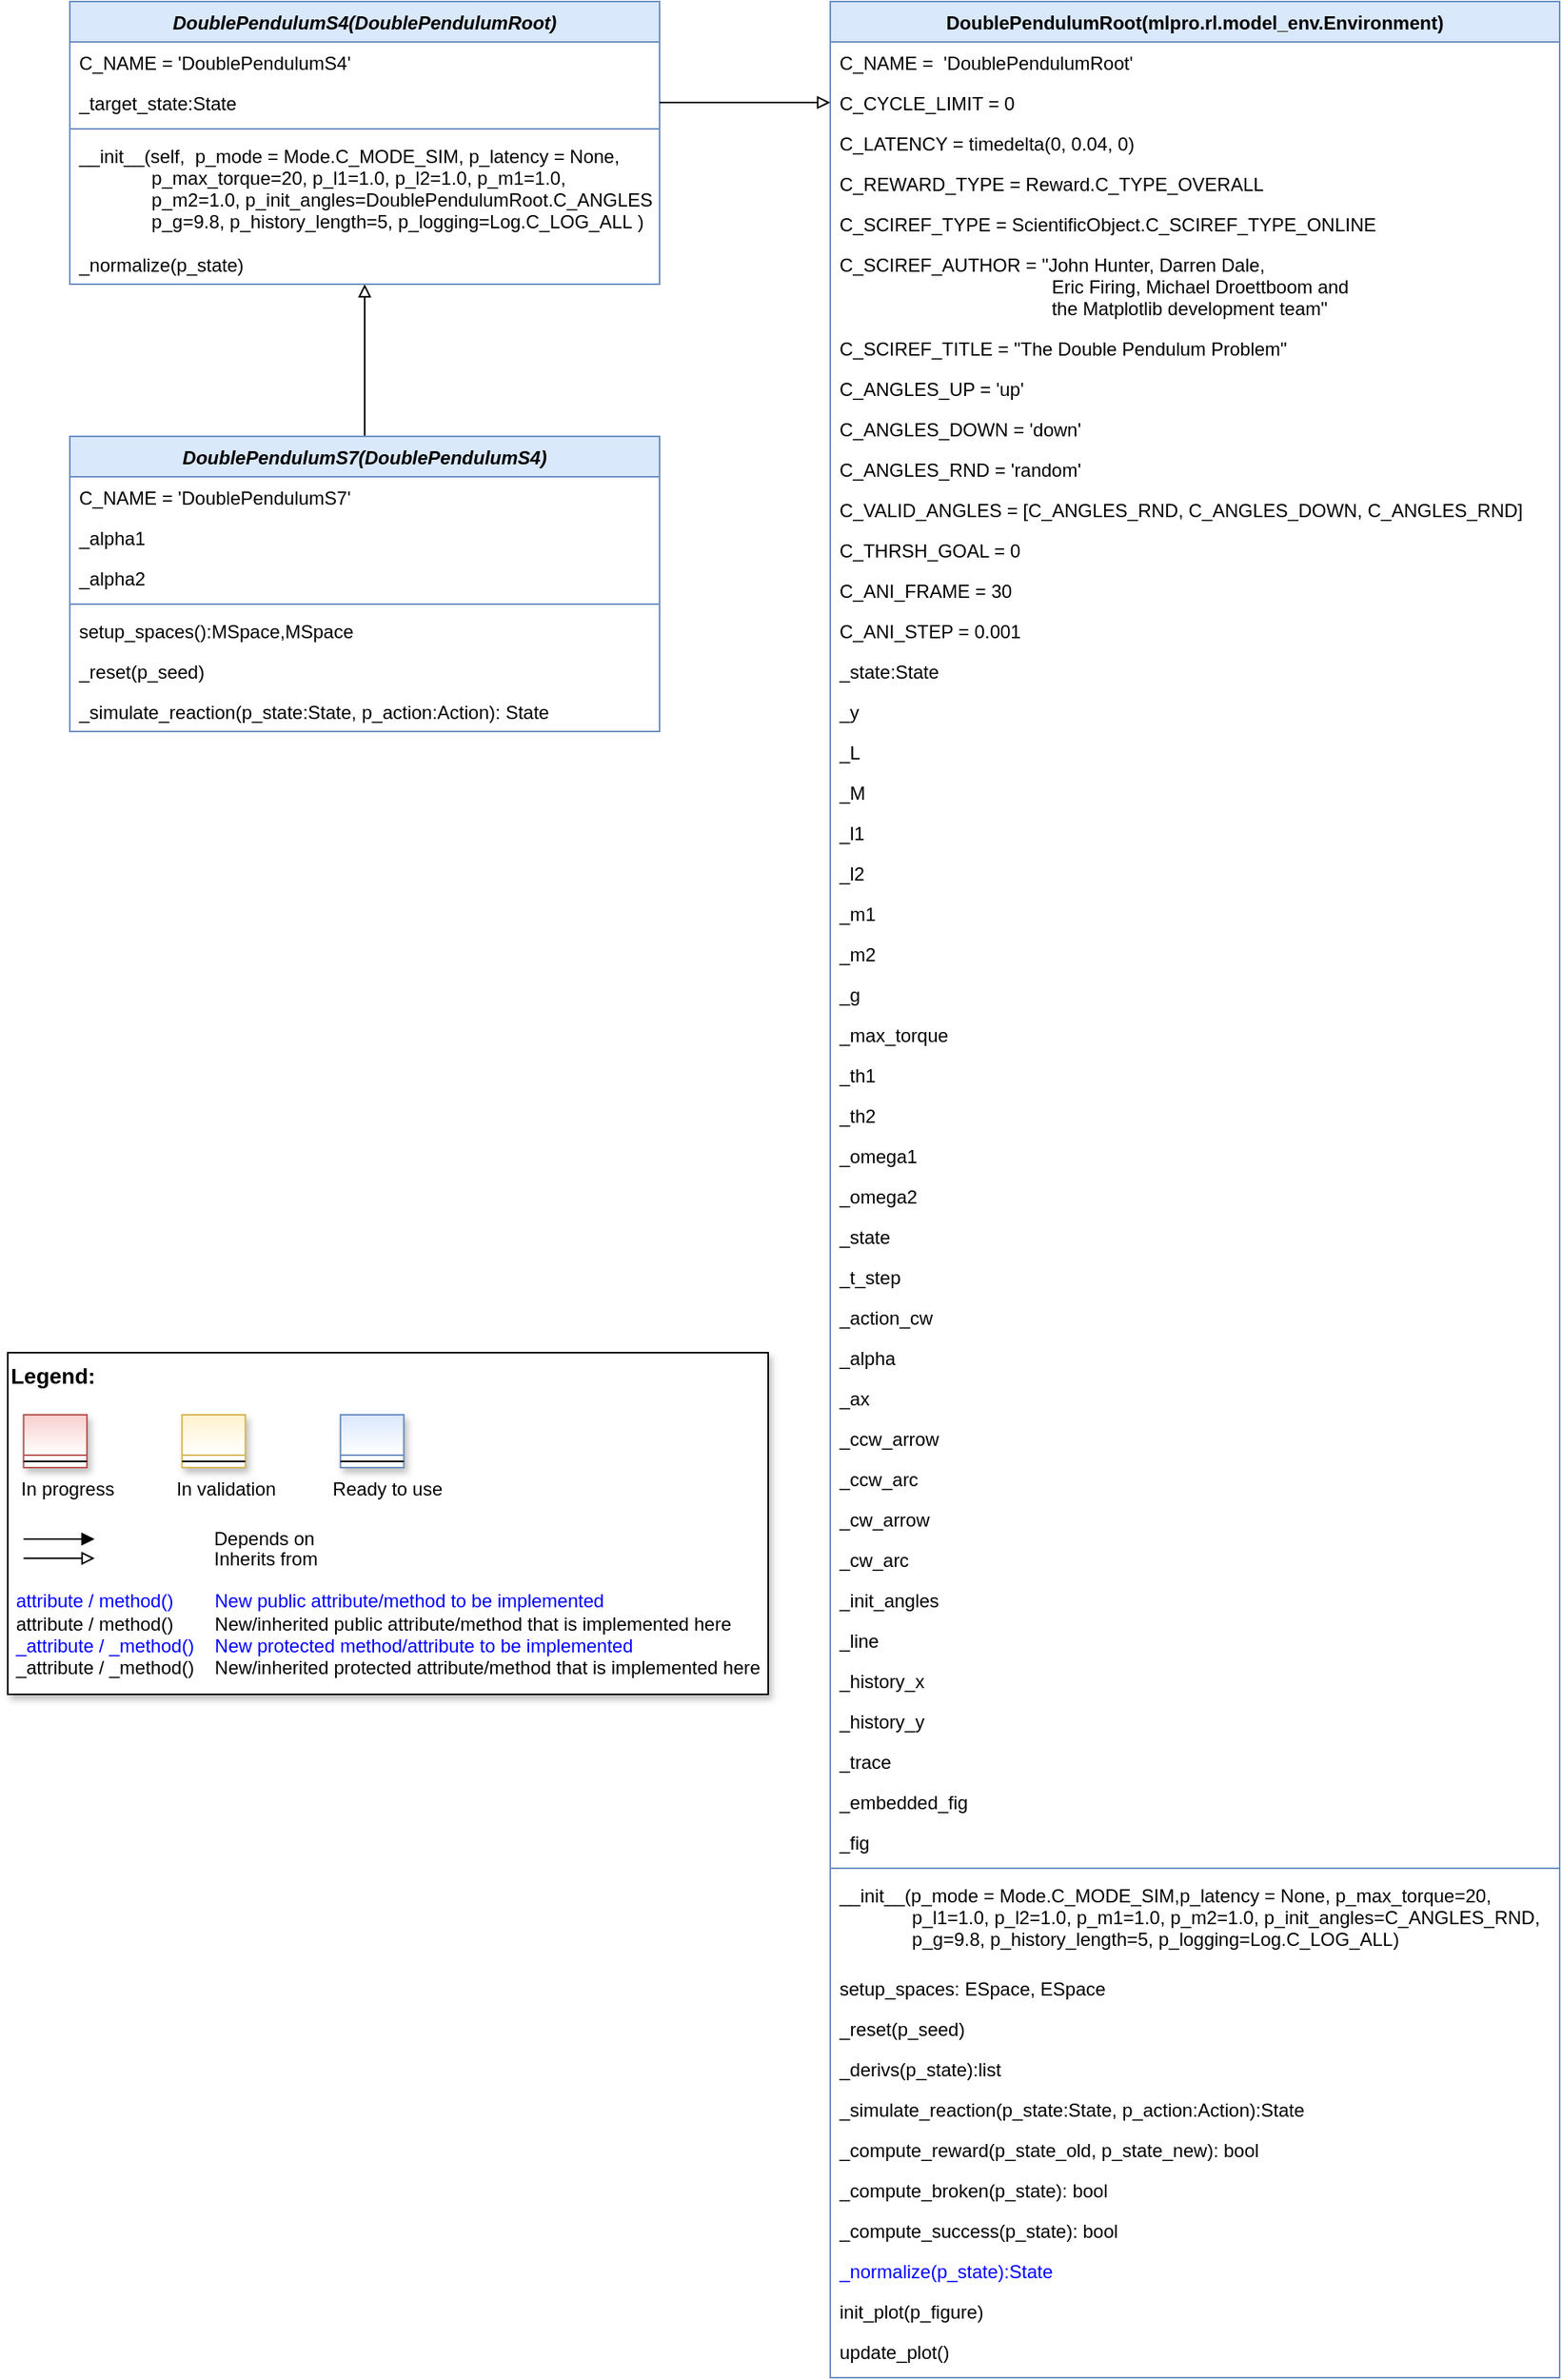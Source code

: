 <mxfile version="20.2.3" type="device"><diagram id="C5RBs43oDa-KdzZeNtuy" name="Page-1"><mxGraphModel dx="1038" dy="649" grid="1" gridSize="10" guides="1" tooltips="1" connect="1" arrows="1" fold="1" page="1" pageScale="1" pageWidth="3300" pageHeight="4681" math="0" shadow="0"><root><mxCell id="WIyWlLk6GJQsqaUBKTNV-0"/><mxCell id="WIyWlLk6GJQsqaUBKTNV-1" parent="WIyWlLk6GJQsqaUBKTNV-0"/><mxCell id="ccFB_he0ZrMQWp5bGhnI-62" value="DoublePendulumRoot(mlpro.rl.model_env.Environment)" style="swimlane;fontStyle=1;align=center;verticalAlign=top;childLayout=stackLayout;horizontal=1;startSize=26;horizontalStack=0;resizeParent=1;resizeLast=0;collapsible=1;marginBottom=0;rounded=0;shadow=0;strokeWidth=1;fillColor=#dae8fc;strokeColor=#6c8ebf;" parent="WIyWlLk6GJQsqaUBKTNV-1" vertex="1"><mxGeometry x="1000" y="120" width="470" height="1530" as="geometry"><mxRectangle x="550" y="140" width="160" height="26" as="alternateBounds"/></mxGeometry></mxCell><mxCell id="ccFB_he0ZrMQWp5bGhnI-63" value="C_NAME =  'DoublePendulumRoot'" style="text;align=left;verticalAlign=top;spacingLeft=4;spacingRight=4;overflow=hidden;rotatable=0;points=[[0,0.5],[1,0.5]];portConstraint=eastwest;" parent="ccFB_he0ZrMQWp5bGhnI-62" vertex="1"><mxGeometry y="26" width="470" height="26" as="geometry"/></mxCell><mxCell id="ccFB_he0ZrMQWp5bGhnI-66" value="C_CYCLE_LIMIT = 0" style="text;align=left;verticalAlign=top;spacingLeft=4;spacingRight=4;overflow=hidden;rotatable=0;points=[[0,0.5],[1,0.5]];portConstraint=eastwest;rounded=0;shadow=0;html=0;" parent="ccFB_he0ZrMQWp5bGhnI-62" vertex="1"><mxGeometry y="52" width="470" height="26" as="geometry"/></mxCell><mxCell id="ccFB_he0ZrMQWp5bGhnI-65" value="C_LATENCY = timedelta(0, 0.04, 0)" style="text;align=left;verticalAlign=top;spacingLeft=4;spacingRight=4;overflow=hidden;rotatable=0;points=[[0,0.5],[1,0.5]];portConstraint=eastwest;rounded=0;shadow=0;html=0;" parent="ccFB_he0ZrMQWp5bGhnI-62" vertex="1"><mxGeometry y="78" width="470" height="26" as="geometry"/></mxCell><mxCell id="5pIJqvF4fLhYndthGk-I-7" value="C_REWARD_TYPE = Reward.C_TYPE_OVERALL" style="text;align=left;verticalAlign=top;spacingLeft=4;spacingRight=4;overflow=hidden;rotatable=0;points=[[0,0.5],[1,0.5]];portConstraint=eastwest;rounded=0;shadow=0;html=0;" vertex="1" parent="ccFB_he0ZrMQWp5bGhnI-62"><mxGeometry y="104" width="470" height="26" as="geometry"/></mxCell><mxCell id="ccFB_he0ZrMQWp5bGhnI-67" value="C_SCIREF_TYPE = ScientificObject.C_SCIREF_TYPE_ONLINE" style="text;align=left;verticalAlign=top;spacingLeft=4;spacingRight=4;overflow=hidden;rotatable=0;points=[[0,0.5],[1,0.5]];portConstraint=eastwest;rounded=0;shadow=0;html=0;" parent="ccFB_he0ZrMQWp5bGhnI-62" vertex="1"><mxGeometry y="130" width="470" height="26" as="geometry"/></mxCell><mxCell id="ccFB_he0ZrMQWp5bGhnI-68" value="C_SCIREF_AUTHOR = &quot;John Hunter, Darren Dale, &#10;                                         Eric Firing, Michael Droettboom and &#10;                                         the Matplotlib development team&quot;" style="text;align=left;verticalAlign=top;spacingLeft=4;spacingRight=4;overflow=hidden;rotatable=0;points=[[0,0.5],[1,0.5]];portConstraint=eastwest;rounded=0;shadow=0;html=0;" parent="ccFB_he0ZrMQWp5bGhnI-62" vertex="1"><mxGeometry y="156" width="470" height="54" as="geometry"/></mxCell><mxCell id="ccFB_he0ZrMQWp5bGhnI-69" value="C_SCIREF_TITLE = &quot;The Double Pendulum Problem&quot;&#10;" style="text;align=left;verticalAlign=top;spacingLeft=4;spacingRight=4;overflow=hidden;rotatable=0;points=[[0,0.5],[1,0.5]];portConstraint=eastwest;rounded=0;shadow=0;html=0;" parent="ccFB_he0ZrMQWp5bGhnI-62" vertex="1"><mxGeometry y="210" width="470" height="26" as="geometry"/></mxCell><mxCell id="nwzjcRNfCZmFu2Z8Fq_s-48" value="C_ANGLES_UP = 'up'&#10;" style="text;align=left;verticalAlign=top;spacingLeft=4;spacingRight=4;overflow=hidden;rotatable=0;points=[[0,0.5],[1,0.5]];portConstraint=eastwest;rounded=0;shadow=0;html=0;" parent="ccFB_he0ZrMQWp5bGhnI-62" vertex="1"><mxGeometry y="236" width="470" height="26" as="geometry"/></mxCell><mxCell id="nwzjcRNfCZmFu2Z8Fq_s-50" value="C_ANGLES_DOWN = 'down'&#10;" style="text;align=left;verticalAlign=top;spacingLeft=4;spacingRight=4;overflow=hidden;rotatable=0;points=[[0,0.5],[1,0.5]];portConstraint=eastwest;rounded=0;shadow=0;html=0;" parent="ccFB_he0ZrMQWp5bGhnI-62" vertex="1"><mxGeometry y="262" width="470" height="26" as="geometry"/></mxCell><mxCell id="nwzjcRNfCZmFu2Z8Fq_s-51" value="C_ANGLES_RND = 'random'&#10;" style="text;align=left;verticalAlign=top;spacingLeft=4;spacingRight=4;overflow=hidden;rotatable=0;points=[[0,0.5],[1,0.5]];portConstraint=eastwest;rounded=0;shadow=0;html=0;" parent="ccFB_he0ZrMQWp5bGhnI-62" vertex="1"><mxGeometry y="288" width="470" height="26" as="geometry"/></mxCell><mxCell id="ccFB_he0ZrMQWp5bGhnI-71" value="C_VALID_ANGLES = [C_ANGLES_RND, C_ANGLES_DOWN, C_ANGLES_RND]&#10;" style="text;align=left;verticalAlign=top;spacingLeft=4;spacingRight=4;overflow=hidden;rotatable=0;points=[[0,0.5],[1,0.5]];portConstraint=eastwest;rounded=0;shadow=0;html=0;" parent="ccFB_he0ZrMQWp5bGhnI-62" vertex="1"><mxGeometry y="314" width="470" height="26" as="geometry"/></mxCell><mxCell id="nwzjcRNfCZmFu2Z8Fq_s-53" value="C_THRSH_GOAL = 0" style="text;align=left;verticalAlign=top;spacingLeft=4;spacingRight=4;overflow=hidden;rotatable=0;points=[[0,0.5],[1,0.5]];portConstraint=eastwest;rounded=0;shadow=0;html=0;" parent="ccFB_he0ZrMQWp5bGhnI-62" vertex="1"><mxGeometry y="340" width="470" height="26" as="geometry"/></mxCell><mxCell id="5pIJqvF4fLhYndthGk-I-2" value="C_ANI_FRAME = 30" style="text;align=left;verticalAlign=top;spacingLeft=4;spacingRight=4;overflow=hidden;rotatable=0;points=[[0,0.5],[1,0.5]];portConstraint=eastwest;rounded=0;shadow=0;html=0;" vertex="1" parent="ccFB_he0ZrMQWp5bGhnI-62"><mxGeometry y="366" width="470" height="26" as="geometry"/></mxCell><mxCell id="5pIJqvF4fLhYndthGk-I-1" value="C_ANI_STEP = 0.001" style="text;align=left;verticalAlign=top;spacingLeft=4;spacingRight=4;overflow=hidden;rotatable=0;points=[[0,0.5],[1,0.5]];portConstraint=eastwest;rounded=0;shadow=0;html=0;" vertex="1" parent="ccFB_he0ZrMQWp5bGhnI-62"><mxGeometry y="392" width="470" height="26" as="geometry"/></mxCell><mxCell id="p4nnRTl-P92bqfLUN5ci-5" value="_state:State" style="text;align=left;verticalAlign=top;spacingLeft=4;spacingRight=4;overflow=hidden;rotatable=0;points=[[0,0.5],[1,0.5]];portConstraint=eastwest;rounded=0;shadow=0;html=0;" parent="ccFB_he0ZrMQWp5bGhnI-62" vertex="1"><mxGeometry y="418" width="470" height="26" as="geometry"/></mxCell><mxCell id="p4nnRTl-P92bqfLUN5ci-6" value="_y" style="text;align=left;verticalAlign=top;spacingLeft=4;spacingRight=4;overflow=hidden;rotatable=0;points=[[0,0.5],[1,0.5]];portConstraint=eastwest;rounded=0;shadow=0;html=0;" parent="ccFB_he0ZrMQWp5bGhnI-62" vertex="1"><mxGeometry y="444" width="470" height="26" as="geometry"/></mxCell><mxCell id="nwzjcRNfCZmFu2Z8Fq_s-2" value="_L" style="text;align=left;verticalAlign=top;spacingLeft=4;spacingRight=4;overflow=hidden;rotatable=0;points=[[0,0.5],[1,0.5]];portConstraint=eastwest;rounded=0;shadow=0;html=0;" parent="ccFB_he0ZrMQWp5bGhnI-62" vertex="1"><mxGeometry y="470" width="470" height="26" as="geometry"/></mxCell><mxCell id="nwzjcRNfCZmFu2Z8Fq_s-3" value="_M" style="text;align=left;verticalAlign=top;spacingLeft=4;spacingRight=4;overflow=hidden;rotatable=0;points=[[0,0.5],[1,0.5]];portConstraint=eastwest;rounded=0;shadow=0;html=0;" parent="ccFB_he0ZrMQWp5bGhnI-62" vertex="1"><mxGeometry y="496" width="470" height="26" as="geometry"/></mxCell><mxCell id="nwzjcRNfCZmFu2Z8Fq_s-5" value="_l1" style="text;align=left;verticalAlign=top;spacingLeft=4;spacingRight=4;overflow=hidden;rotatable=0;points=[[0,0.5],[1,0.5]];portConstraint=eastwest;rounded=0;shadow=0;html=0;" parent="ccFB_he0ZrMQWp5bGhnI-62" vertex="1"><mxGeometry y="522" width="470" height="26" as="geometry"/></mxCell><mxCell id="nwzjcRNfCZmFu2Z8Fq_s-4" value="_l2" style="text;align=left;verticalAlign=top;spacingLeft=4;spacingRight=4;overflow=hidden;rotatable=0;points=[[0,0.5],[1,0.5]];portConstraint=eastwest;rounded=0;shadow=0;html=0;" parent="ccFB_he0ZrMQWp5bGhnI-62" vertex="1"><mxGeometry y="548" width="470" height="26" as="geometry"/></mxCell><mxCell id="nwzjcRNfCZmFu2Z8Fq_s-7" value="_m1" style="text;align=left;verticalAlign=top;spacingLeft=4;spacingRight=4;overflow=hidden;rotatable=0;points=[[0,0.5],[1,0.5]];portConstraint=eastwest;rounded=0;shadow=0;html=0;" parent="ccFB_he0ZrMQWp5bGhnI-62" vertex="1"><mxGeometry y="574" width="470" height="26" as="geometry"/></mxCell><mxCell id="nwzjcRNfCZmFu2Z8Fq_s-8" value="_m2" style="text;align=left;verticalAlign=top;spacingLeft=4;spacingRight=4;overflow=hidden;rotatable=0;points=[[0,0.5],[1,0.5]];portConstraint=eastwest;rounded=0;shadow=0;html=0;" parent="ccFB_he0ZrMQWp5bGhnI-62" vertex="1"><mxGeometry y="600" width="470" height="26" as="geometry"/></mxCell><mxCell id="nwzjcRNfCZmFu2Z8Fq_s-9" value="_g" style="text;align=left;verticalAlign=top;spacingLeft=4;spacingRight=4;overflow=hidden;rotatable=0;points=[[0,0.5],[1,0.5]];portConstraint=eastwest;rounded=0;shadow=0;html=0;" parent="ccFB_he0ZrMQWp5bGhnI-62" vertex="1"><mxGeometry y="626" width="470" height="26" as="geometry"/></mxCell><mxCell id="nwzjcRNfCZmFu2Z8Fq_s-10" value="_max_torque" style="text;align=left;verticalAlign=top;spacingLeft=4;spacingRight=4;overflow=hidden;rotatable=0;points=[[0,0.5],[1,0.5]];portConstraint=eastwest;rounded=0;shadow=0;html=0;" parent="ccFB_he0ZrMQWp5bGhnI-62" vertex="1"><mxGeometry y="652" width="470" height="26" as="geometry"/></mxCell><mxCell id="nwzjcRNfCZmFu2Z8Fq_s-11" value="_th1" style="text;align=left;verticalAlign=top;spacingLeft=4;spacingRight=4;overflow=hidden;rotatable=0;points=[[0,0.5],[1,0.5]];portConstraint=eastwest;rounded=0;shadow=0;html=0;" parent="ccFB_he0ZrMQWp5bGhnI-62" vertex="1"><mxGeometry y="678" width="470" height="26" as="geometry"/></mxCell><mxCell id="nwzjcRNfCZmFu2Z8Fq_s-12" value="_th2" style="text;align=left;verticalAlign=top;spacingLeft=4;spacingRight=4;overflow=hidden;rotatable=0;points=[[0,0.5],[1,0.5]];portConstraint=eastwest;rounded=0;shadow=0;html=0;" parent="ccFB_he0ZrMQWp5bGhnI-62" vertex="1"><mxGeometry y="704" width="470" height="26" as="geometry"/></mxCell><mxCell id="nwzjcRNfCZmFu2Z8Fq_s-13" value="_omega1" style="text;align=left;verticalAlign=top;spacingLeft=4;spacingRight=4;overflow=hidden;rotatable=0;points=[[0,0.5],[1,0.5]];portConstraint=eastwest;rounded=0;shadow=0;html=0;" parent="ccFB_he0ZrMQWp5bGhnI-62" vertex="1"><mxGeometry y="730" width="470" height="26" as="geometry"/></mxCell><mxCell id="nwzjcRNfCZmFu2Z8Fq_s-14" value="_omega2" style="text;align=left;verticalAlign=top;spacingLeft=4;spacingRight=4;overflow=hidden;rotatable=0;points=[[0,0.5],[1,0.5]];portConstraint=eastwest;rounded=0;shadow=0;html=0;" parent="ccFB_he0ZrMQWp5bGhnI-62" vertex="1"><mxGeometry y="756" width="470" height="26" as="geometry"/></mxCell><mxCell id="nwzjcRNfCZmFu2Z8Fq_s-15" value="_state" style="text;align=left;verticalAlign=top;spacingLeft=4;spacingRight=4;overflow=hidden;rotatable=0;points=[[0,0.5],[1,0.5]];portConstraint=eastwest;rounded=0;shadow=0;html=0;" parent="ccFB_he0ZrMQWp5bGhnI-62" vertex="1"><mxGeometry y="782" width="470" height="26" as="geometry"/></mxCell><mxCell id="nwzjcRNfCZmFu2Z8Fq_s-16" value="_t_step" style="text;align=left;verticalAlign=top;spacingLeft=4;spacingRight=4;overflow=hidden;rotatable=0;points=[[0,0.5],[1,0.5]];portConstraint=eastwest;rounded=0;shadow=0;html=0;" parent="ccFB_he0ZrMQWp5bGhnI-62" vertex="1"><mxGeometry y="808" width="470" height="26" as="geometry"/></mxCell><mxCell id="JzJkr65vrr3ZkiJwj06k-2" value="_action_cw" style="text;align=left;verticalAlign=top;spacingLeft=4;spacingRight=4;overflow=hidden;rotatable=0;points=[[0,0.5],[1,0.5]];portConstraint=eastwest;rounded=0;shadow=0;html=0;" parent="ccFB_he0ZrMQWp5bGhnI-62" vertex="1"><mxGeometry y="834" width="470" height="26" as="geometry"/></mxCell><mxCell id="JzJkr65vrr3ZkiJwj06k-3" value="_alpha" style="text;align=left;verticalAlign=top;spacingLeft=4;spacingRight=4;overflow=hidden;rotatable=0;points=[[0,0.5],[1,0.5]];portConstraint=eastwest;rounded=0;shadow=0;html=0;" parent="ccFB_he0ZrMQWp5bGhnI-62" vertex="1"><mxGeometry y="860" width="470" height="26" as="geometry"/></mxCell><mxCell id="JzJkr65vrr3ZkiJwj06k-4" value="_ax" style="text;align=left;verticalAlign=top;spacingLeft=4;spacingRight=4;overflow=hidden;rotatable=0;points=[[0,0.5],[1,0.5]];portConstraint=eastwest;rounded=0;shadow=0;html=0;" parent="ccFB_he0ZrMQWp5bGhnI-62" vertex="1"><mxGeometry y="886" width="470" height="26" as="geometry"/></mxCell><mxCell id="JzJkr65vrr3ZkiJwj06k-5" value="_ccw_arrow" style="text;align=left;verticalAlign=top;spacingLeft=4;spacingRight=4;overflow=hidden;rotatable=0;points=[[0,0.5],[1,0.5]];portConstraint=eastwest;rounded=0;shadow=0;html=0;" parent="ccFB_he0ZrMQWp5bGhnI-62" vertex="1"><mxGeometry y="912" width="470" height="26" as="geometry"/></mxCell><mxCell id="JzJkr65vrr3ZkiJwj06k-6" value="_ccw_arc" style="text;align=left;verticalAlign=top;spacingLeft=4;spacingRight=4;overflow=hidden;rotatable=0;points=[[0,0.5],[1,0.5]];portConstraint=eastwest;rounded=0;shadow=0;html=0;" parent="ccFB_he0ZrMQWp5bGhnI-62" vertex="1"><mxGeometry y="938" width="470" height="26" as="geometry"/></mxCell><mxCell id="JzJkr65vrr3ZkiJwj06k-7" value="_cw_arrow" style="text;align=left;verticalAlign=top;spacingLeft=4;spacingRight=4;overflow=hidden;rotatable=0;points=[[0,0.5],[1,0.5]];portConstraint=eastwest;rounded=0;shadow=0;html=0;" parent="ccFB_he0ZrMQWp5bGhnI-62" vertex="1"><mxGeometry y="964" width="470" height="26" as="geometry"/></mxCell><mxCell id="JzJkr65vrr3ZkiJwj06k-8" value="_cw_arc" style="text;align=left;verticalAlign=top;spacingLeft=4;spacingRight=4;overflow=hidden;rotatable=0;points=[[0,0.5],[1,0.5]];portConstraint=eastwest;rounded=0;shadow=0;html=0;" parent="ccFB_he0ZrMQWp5bGhnI-62" vertex="1"><mxGeometry y="990" width="470" height="26" as="geometry"/></mxCell><mxCell id="JzJkr65vrr3ZkiJwj06k-9" value="_init_angles" style="text;align=left;verticalAlign=top;spacingLeft=4;spacingRight=4;overflow=hidden;rotatable=0;points=[[0,0.5],[1,0.5]];portConstraint=eastwest;rounded=0;shadow=0;html=0;" parent="ccFB_he0ZrMQWp5bGhnI-62" vertex="1"><mxGeometry y="1016" width="470" height="26" as="geometry"/></mxCell><mxCell id="JzJkr65vrr3ZkiJwj06k-10" value="_line" style="text;align=left;verticalAlign=top;spacingLeft=4;spacingRight=4;overflow=hidden;rotatable=0;points=[[0,0.5],[1,0.5]];portConstraint=eastwest;rounded=0;shadow=0;html=0;" parent="ccFB_he0ZrMQWp5bGhnI-62" vertex="1"><mxGeometry y="1042" width="470" height="26" as="geometry"/></mxCell><mxCell id="JzJkr65vrr3ZkiJwj06k-11" value="_history_x" style="text;align=left;verticalAlign=top;spacingLeft=4;spacingRight=4;overflow=hidden;rotatable=0;points=[[0,0.5],[1,0.5]];portConstraint=eastwest;rounded=0;shadow=0;html=0;" parent="ccFB_he0ZrMQWp5bGhnI-62" vertex="1"><mxGeometry y="1068" width="470" height="26" as="geometry"/></mxCell><mxCell id="JzJkr65vrr3ZkiJwj06k-12" value="_history_y" style="text;align=left;verticalAlign=top;spacingLeft=4;spacingRight=4;overflow=hidden;rotatable=0;points=[[0,0.5],[1,0.5]];portConstraint=eastwest;rounded=0;shadow=0;html=0;" parent="ccFB_he0ZrMQWp5bGhnI-62" vertex="1"><mxGeometry y="1094" width="470" height="26" as="geometry"/></mxCell><mxCell id="JzJkr65vrr3ZkiJwj06k-13" value="_trace" style="text;align=left;verticalAlign=top;spacingLeft=4;spacingRight=4;overflow=hidden;rotatable=0;points=[[0,0.5],[1,0.5]];portConstraint=eastwest;rounded=0;shadow=0;html=0;" parent="ccFB_he0ZrMQWp5bGhnI-62" vertex="1"><mxGeometry y="1120" width="470" height="26" as="geometry"/></mxCell><mxCell id="nwzjcRNfCZmFu2Z8Fq_s-18" value="_embedded_fig" style="text;align=left;verticalAlign=top;spacingLeft=4;spacingRight=4;overflow=hidden;rotatable=0;points=[[0,0.5],[1,0.5]];portConstraint=eastwest;rounded=0;shadow=0;html=0;" parent="ccFB_he0ZrMQWp5bGhnI-62" vertex="1"><mxGeometry y="1146" width="470" height="26" as="geometry"/></mxCell><mxCell id="nwzjcRNfCZmFu2Z8Fq_s-19" value="_fig" style="text;align=left;verticalAlign=top;spacingLeft=4;spacingRight=4;overflow=hidden;rotatable=0;points=[[0,0.5],[1,0.5]];portConstraint=eastwest;rounded=0;shadow=0;html=0;" parent="ccFB_he0ZrMQWp5bGhnI-62" vertex="1"><mxGeometry y="1172" width="470" height="26" as="geometry"/></mxCell><mxCell id="ccFB_he0ZrMQWp5bGhnI-73" value="" style="line;html=1;strokeWidth=1;align=left;verticalAlign=middle;spacingTop=-1;spacingLeft=3;spacingRight=3;rotatable=0;labelPosition=right;points=[];portConstraint=eastwest;fillColor=#dae8fc;strokeColor=#6c8ebf;" parent="ccFB_he0ZrMQWp5bGhnI-62" vertex="1"><mxGeometry y="1198" width="470" height="8" as="geometry"/></mxCell><mxCell id="ccFB_he0ZrMQWp5bGhnI-74" value="__init__(p_mode = Mode.C_MODE_SIM,p_latency = None, p_max_torque=20, &#10;              p_l1=1.0, p_l2=1.0, p_m1=1.0, p_m2=1.0, p_init_angles=C_ANGLES_RND, &#10;              p_g=9.8, p_history_length=5, p_logging=Log.C_LOG_ALL)   " style="text;align=left;verticalAlign=top;spacingLeft=4;spacingRight=4;overflow=hidden;rotatable=0;points=[[0,0.5],[1,0.5]];portConstraint=eastwest;labelBackgroundColor=none;" parent="ccFB_he0ZrMQWp5bGhnI-62" vertex="1"><mxGeometry y="1206" width="470" height="60" as="geometry"/></mxCell><mxCell id="ccFB_he0ZrMQWp5bGhnI-76" value="setup_spaces: ESpace, ESpace" style="text;align=left;verticalAlign=top;spacingLeft=4;spacingRight=4;overflow=hidden;rotatable=0;points=[[0,0.5],[1,0.5]];portConstraint=eastwest;" parent="ccFB_he0ZrMQWp5bGhnI-62" vertex="1"><mxGeometry y="1266" width="470" height="26" as="geometry"/></mxCell><mxCell id="p4nnRTl-P92bqfLUN5ci-1" value="_reset(p_seed)" style="text;align=left;verticalAlign=top;spacingLeft=4;spacingRight=4;overflow=hidden;rotatable=0;points=[[0,0.5],[1,0.5]];portConstraint=eastwest;" parent="ccFB_he0ZrMQWp5bGhnI-62" vertex="1"><mxGeometry y="1292" width="470" height="26" as="geometry"/></mxCell><mxCell id="p4nnRTl-P92bqfLUN5ci-2" value="_derivs(p_state):list" style="text;align=left;verticalAlign=top;spacingLeft=4;spacingRight=4;overflow=hidden;rotatable=0;points=[[0,0.5],[1,0.5]];portConstraint=eastwest;" parent="ccFB_he0ZrMQWp5bGhnI-62" vertex="1"><mxGeometry y="1318" width="470" height="26" as="geometry"/></mxCell><mxCell id="ccFB_he0ZrMQWp5bGhnI-77" value="_simulate_reaction(p_state:State, p_action:Action):State" style="text;align=left;verticalAlign=top;spacingLeft=4;spacingRight=4;overflow=hidden;rotatable=0;points=[[0,0.5],[1,0.5]];portConstraint=eastwest;" parent="ccFB_he0ZrMQWp5bGhnI-62" vertex="1"><mxGeometry y="1344" width="470" height="26" as="geometry"/></mxCell><mxCell id="ccFB_he0ZrMQWp5bGhnI-78" value="_compute_reward(p_state_old, p_state_new): bool" style="text;align=left;verticalAlign=top;spacingLeft=4;spacingRight=4;overflow=hidden;rotatable=0;points=[[0,0.5],[1,0.5]];portConstraint=eastwest;" parent="ccFB_he0ZrMQWp5bGhnI-62" vertex="1"><mxGeometry y="1370" width="470" height="26" as="geometry"/></mxCell><mxCell id="ccFB_he0ZrMQWp5bGhnI-79" value="_compute_broken(p_state): bool" style="text;align=left;verticalAlign=top;spacingLeft=4;spacingRight=4;overflow=hidden;rotatable=0;points=[[0,0.5],[1,0.5]];portConstraint=eastwest;" parent="ccFB_he0ZrMQWp5bGhnI-62" vertex="1"><mxGeometry y="1396" width="470" height="26" as="geometry"/></mxCell><mxCell id="ccFB_he0ZrMQWp5bGhnI-80" value="_compute_success(p_state): bool" style="text;align=left;verticalAlign=top;spacingLeft=4;spacingRight=4;overflow=hidden;rotatable=0;points=[[0,0.5],[1,0.5]];portConstraint=eastwest;" parent="ccFB_he0ZrMQWp5bGhnI-62" vertex="1"><mxGeometry y="1422" width="470" height="26" as="geometry"/></mxCell><mxCell id="nwzjcRNfCZmFu2Z8Fq_s-0" value="_normalize(p_state):State" style="text;align=left;verticalAlign=top;spacingLeft=4;spacingRight=4;overflow=hidden;rotatable=0;points=[[0,0.5],[1,0.5]];portConstraint=eastwest;fontColor=#0000FF;" parent="ccFB_he0ZrMQWp5bGhnI-62" vertex="1"><mxGeometry y="1448" width="470" height="26" as="geometry"/></mxCell><mxCell id="ccFB_he0ZrMQWp5bGhnI-81" value="init_plot(p_figure)" style="text;align=left;verticalAlign=top;spacingLeft=4;spacingRight=4;overflow=hidden;rotatable=0;points=[[0,0.5],[1,0.5]];portConstraint=eastwest;" parent="ccFB_he0ZrMQWp5bGhnI-62" vertex="1"><mxGeometry y="1474" width="470" height="26" as="geometry"/></mxCell><mxCell id="ccFB_he0ZrMQWp5bGhnI-82" value="update_plot()" style="text;align=left;verticalAlign=top;spacingLeft=4;spacingRight=4;overflow=hidden;rotatable=0;points=[[0,0.5],[1,0.5]];portConstraint=eastwest;" parent="ccFB_he0ZrMQWp5bGhnI-62" vertex="1"><mxGeometry y="1500" width="470" height="26" as="geometry"/></mxCell><mxCell id="9CBlKOnkl_4D5lELi8Tg-2" style="edgeStyle=orthogonalEdgeStyle;rounded=0;orthogonalLoop=1;jettySize=auto;html=1;entryX=0.5;entryY=1;entryDx=0;entryDy=0;endArrow=block;endFill=0;" parent="WIyWlLk6GJQsqaUBKTNV-1" source="ccFB_he0ZrMQWp5bGhnI-83" target="nwzjcRNfCZmFu2Z8Fq_s-20" edge="1"><mxGeometry relative="1" as="geometry"/></mxCell><mxCell id="ccFB_he0ZrMQWp5bGhnI-83" value="DoublePendulumS7(DoublePendulumS4)" style="swimlane;fontStyle=3;align=center;verticalAlign=top;childLayout=stackLayout;horizontal=1;startSize=26;horizontalStack=0;resizeParent=1;resizeLast=0;collapsible=1;marginBottom=0;rounded=0;shadow=0;strokeWidth=1;fillColor=#dae8fc;strokeColor=#6c8ebf;" parent="WIyWlLk6GJQsqaUBKTNV-1" vertex="1"><mxGeometry x="510" y="400" width="380" height="190" as="geometry"><mxRectangle x="230" y="140" width="160" height="26" as="alternateBounds"/></mxGeometry></mxCell><mxCell id="ccFB_he0ZrMQWp5bGhnI-84" value="C_NAME = 'DoublePendulumS7'" style="text;align=left;verticalAlign=top;spacingLeft=4;spacingRight=4;overflow=hidden;rotatable=0;points=[[0,0.5],[1,0.5]];portConstraint=eastwest;" parent="ccFB_he0ZrMQWp5bGhnI-83" vertex="1"><mxGeometry y="26" width="380" height="26" as="geometry"/></mxCell><mxCell id="5pIJqvF4fLhYndthGk-I-4" value="_alpha1" style="text;align=left;verticalAlign=top;spacingLeft=4;spacingRight=4;overflow=hidden;rotatable=0;points=[[0,0.5],[1,0.5]];portConstraint=eastwest;" vertex="1" parent="ccFB_he0ZrMQWp5bGhnI-83"><mxGeometry y="52" width="380" height="26" as="geometry"/></mxCell><mxCell id="5pIJqvF4fLhYndthGk-I-3" value="_alpha2" style="text;align=left;verticalAlign=top;spacingLeft=4;spacingRight=4;overflow=hidden;rotatable=0;points=[[0,0.5],[1,0.5]];portConstraint=eastwest;" vertex="1" parent="ccFB_he0ZrMQWp5bGhnI-83"><mxGeometry y="78" width="380" height="26" as="geometry"/></mxCell><mxCell id="ccFB_he0ZrMQWp5bGhnI-86" value="" style="line;html=1;strokeWidth=1;align=left;verticalAlign=middle;spacingTop=-1;spacingLeft=3;spacingRight=3;rotatable=0;labelPosition=right;points=[];portConstraint=eastwest;fillColor=#dae8fc;strokeColor=#6c8ebf;" parent="ccFB_he0ZrMQWp5bGhnI-83" vertex="1"><mxGeometry y="104" width="380" height="8" as="geometry"/></mxCell><mxCell id="p4nnRTl-P92bqfLUN5ci-7" value="setup_spaces():MSpace,MSpace" style="text;align=left;verticalAlign=top;spacingLeft=4;spacingRight=4;overflow=hidden;rotatable=0;points=[[0,0.5],[1,0.5]];portConstraint=eastwest;" parent="ccFB_he0ZrMQWp5bGhnI-83" vertex="1"><mxGeometry y="112" width="380" height="26" as="geometry"/></mxCell><mxCell id="ccFB_he0ZrMQWp5bGhnI-89" value="_reset(p_seed)" style="text;align=left;verticalAlign=top;spacingLeft=4;spacingRight=4;overflow=hidden;rotatable=0;points=[[0,0.5],[1,0.5]];portConstraint=eastwest;" parent="ccFB_he0ZrMQWp5bGhnI-83" vertex="1"><mxGeometry y="138" width="380" height="26" as="geometry"/></mxCell><mxCell id="ccFB_he0ZrMQWp5bGhnI-90" value="_simulate_reaction(p_state:State, p_action:Action): State" style="text;align=left;verticalAlign=top;spacingLeft=4;spacingRight=4;overflow=hidden;rotatable=0;points=[[0,0.5],[1,0.5]];portConstraint=eastwest;" parent="ccFB_he0ZrMQWp5bGhnI-83" vertex="1"><mxGeometry y="164" width="380" height="26" as="geometry"/></mxCell><mxCell id="p4nnRTl-P92bqfLUN5ci-10" value="" style="group" parent="WIyWlLk6GJQsqaUBKTNV-1" vertex="1" connectable="0"><mxGeometry x="470" y="990" width="490" height="220" as="geometry"/></mxCell><mxCell id="p4nnRTl-P92bqfLUN5ci-11" value="&lt;font color=&quot;#000000&quot; size=&quot;1&quot;&gt;&lt;b style=&quot;font-size: 14px&quot;&gt;Legend:&lt;br&gt;&lt;/b&gt;&lt;/font&gt;&lt;br&gt;&lt;br&gt;&lt;br&gt;&lt;font color=&quot;#0000ff&quot; style=&quot;font-size: 6px&quot;&gt;&lt;br&gt;&lt;/font&gt;&lt;span style=&quot;color: rgb(0 , 0 , 0)&quot;&gt;&lt;font style=&quot;font-size: 4px&quot;&gt;&amp;nbsp; &amp;nbsp;&lt;/font&gt;&amp;nbsp;In progress&amp;nbsp; &amp;nbsp; &amp;nbsp; &amp;nbsp; &amp;nbsp; &amp;nbsp; In validation&amp;nbsp; &amp;nbsp; &amp;nbsp; &amp;nbsp; &amp;nbsp; &amp;nbsp;Ready to use&lt;/span&gt;&lt;font color=&quot;#000000&quot;&gt;&amp;nbsp;&lt;br&gt;&lt;/font&gt;&lt;font color=&quot;#0000ff&quot;&gt;&lt;br&gt;&lt;br&gt;&lt;br&gt;&lt;br&gt;&amp;nbsp;attribute / method()&amp;nbsp; &amp;nbsp; &amp;nbsp; &amp;nbsp; New public attribute/method to be implemented&lt;/font&gt;&lt;br&gt;&lt;font color=&quot;#000000&quot;&gt;&amp;nbsp;&lt;/font&gt;&lt;font color=&quot;#000000&quot;&gt;attribute / method()&lt;span&gt;&#9;&lt;/span&gt;&amp;nbsp; &amp;nbsp; &amp;nbsp; &amp;nbsp;New/inherited public attribute/method that is implemented here&lt;br&gt;&lt;/font&gt;&lt;font color=&quot;#0000ff&quot;&gt;&amp;nbsp;_attribute /&amp;nbsp;&lt;/font&gt;&lt;font color=&quot;#0000ff&quot;&gt;_method()&amp;nbsp; &amp;nbsp; New protected method/attribute to be implemented&lt;/font&gt;&lt;br&gt;&lt;font color=&quot;#000000&quot;&gt;&amp;nbsp;_attribute / _method()&amp;nbsp; &amp;nbsp; New/inherited protected attribute/method that is implemented here&lt;br&gt;&lt;/font&gt;&lt;font color=&quot;#000000&quot;&gt;&lt;br&gt;&lt;br&gt;&lt;br&gt;&lt;br&gt;&lt;br&gt;&lt;/font&gt;" style="text;html=1;align=left;verticalAlign=top;whiteSpace=wrap;rounded=0;fontColor=#006600;strokeColor=#000000;shadow=1;fillColor=#ffffff;" parent="p4nnRTl-P92bqfLUN5ci-10" vertex="1"><mxGeometry width="490.0" height="220" as="geometry"/></mxCell><mxCell id="p4nnRTl-P92bqfLUN5ci-12" value="Depends on" style="endArrow=block;html=1;labelPosition=right;verticalLabelPosition=middle;align=left;verticalAlign=middle;endFill=1;fontSize=12;" parent="p4nnRTl-P92bqfLUN5ci-10" edge="1"><mxGeometry x="-1623.125" y="-2180" width="51.042" height="50" as="geometry"><mxPoint x="10.208" y="120.003" as="sourcePoint"/><mxPoint x="55.991" y="120.003" as="targetPoint"/><mxPoint x="98" as="offset"/><Array as="points"><mxPoint x="30.625" y="120"/></Array></mxGeometry></mxCell><mxCell id="p4nnRTl-P92bqfLUN5ci-13" value="Inherits from" style="endArrow=block;html=1;labelPosition=right;verticalLabelPosition=middle;align=left;verticalAlign=middle;endFill=0;fontSize=12;" parent="p4nnRTl-P92bqfLUN5ci-10" edge="1"><mxGeometry x="-1623.125" y="-2180" width="51.042" height="50" as="geometry"><mxPoint x="10.208" y="132.385" as="sourcePoint"/><mxPoint x="55.991" y="132.385" as="targetPoint"/><mxPoint x="98" y="1" as="offset"/></mxGeometry></mxCell><mxCell id="p4nnRTl-P92bqfLUN5ci-14" value="" style="swimlane;fontStyle=3;align=center;verticalAlign=top;childLayout=stackLayout;horizontal=1;startSize=26;horizontalStack=0;resizeParent=1;resizeLast=0;collapsible=1;marginBottom=0;rounded=0;shadow=1;strokeWidth=1;fillColor=#f8cecc;strokeColor=#b85450;gradientColor=#ffffff;swimlaneFillColor=#ffffff;" parent="p4nnRTl-P92bqfLUN5ci-10" vertex="1"><mxGeometry x="10.208" y="40" width="40.833" height="34" as="geometry"><mxRectangle x="230" y="140" width="160" height="26" as="alternateBounds"/></mxGeometry></mxCell><mxCell id="p4nnRTl-P92bqfLUN5ci-15" value="" style="line;html=1;strokeWidth=1;align=left;verticalAlign=middle;spacingTop=-1;spacingLeft=3;spacingRight=3;rotatable=0;labelPosition=right;points=[];portConstraint=eastwest;" parent="p4nnRTl-P92bqfLUN5ci-14" vertex="1"><mxGeometry y="26" width="40.833" height="8" as="geometry"/></mxCell><mxCell id="p4nnRTl-P92bqfLUN5ci-16" value="" style="swimlane;fontStyle=3;align=center;verticalAlign=top;childLayout=stackLayout;horizontal=1;startSize=26;horizontalStack=0;resizeParent=1;resizeLast=0;collapsible=1;marginBottom=0;rounded=0;shadow=1;strokeWidth=1;fillColor=#fff2cc;strokeColor=#d6b656;gradientColor=#ffffff;swimlaneFillColor=#ffffff;" parent="p4nnRTl-P92bqfLUN5ci-10" vertex="1"><mxGeometry x="112.292" y="40" width="40.833" height="34" as="geometry"><mxRectangle x="230" y="140" width="160" height="26" as="alternateBounds"/></mxGeometry></mxCell><mxCell id="p4nnRTl-P92bqfLUN5ci-17" value="" style="line;html=1;strokeWidth=1;align=left;verticalAlign=middle;spacingTop=-1;spacingLeft=3;spacingRight=3;rotatable=0;labelPosition=right;points=[];portConstraint=eastwest;" parent="p4nnRTl-P92bqfLUN5ci-16" vertex="1"><mxGeometry y="26" width="40.833" height="8" as="geometry"/></mxCell><mxCell id="p4nnRTl-P92bqfLUN5ci-18" value="" style="swimlane;fontStyle=3;align=center;verticalAlign=top;childLayout=stackLayout;horizontal=1;startSize=26;horizontalStack=0;resizeParent=1;resizeLast=0;collapsible=1;marginBottom=0;rounded=0;shadow=1;strokeWidth=1;fillColor=#dae8fc;strokeColor=#6c8ebf;gradientColor=#ffffff;swimlaneFillColor=#ffffff;" parent="p4nnRTl-P92bqfLUN5ci-10" vertex="1"><mxGeometry x="214.375" y="40" width="40.833" height="34" as="geometry"><mxRectangle x="230" y="140" width="160" height="26" as="alternateBounds"/></mxGeometry></mxCell><mxCell id="p4nnRTl-P92bqfLUN5ci-19" value="" style="line;html=1;strokeWidth=1;align=left;verticalAlign=middle;spacingTop=-1;spacingLeft=3;spacingRight=3;rotatable=0;labelPosition=right;points=[];portConstraint=eastwest;" parent="p4nnRTl-P92bqfLUN5ci-18" vertex="1"><mxGeometry y="26" width="40.833" height="8" as="geometry"/></mxCell><mxCell id="nwzjcRNfCZmFu2Z8Fq_s-20" value="DoublePendulumS4(DoublePendulumRoot)" style="swimlane;fontStyle=3;align=center;verticalAlign=top;childLayout=stackLayout;horizontal=1;startSize=26;horizontalStack=0;resizeParent=1;resizeLast=0;collapsible=1;marginBottom=0;rounded=0;shadow=0;strokeWidth=1;fillColor=#dae8fc;strokeColor=#6c8ebf;" parent="WIyWlLk6GJQsqaUBKTNV-1" vertex="1"><mxGeometry x="510" y="120" width="380" height="182" as="geometry"><mxRectangle x="230" y="140" width="160" height="26" as="alternateBounds"/></mxGeometry></mxCell><mxCell id="nwzjcRNfCZmFu2Z8Fq_s-21" value="C_NAME = 'DoublePendulumS4'" style="text;align=left;verticalAlign=top;spacingLeft=4;spacingRight=4;overflow=hidden;rotatable=0;points=[[0,0.5],[1,0.5]];portConstraint=eastwest;" parent="nwzjcRNfCZmFu2Z8Fq_s-20" vertex="1"><mxGeometry y="26" width="380" height="26" as="geometry"/></mxCell><mxCell id="5pIJqvF4fLhYndthGk-I-9" value="_target_state:State" style="text;align=left;verticalAlign=top;spacingLeft=4;spacingRight=4;overflow=hidden;rotatable=0;points=[[0,0.5],[1,0.5]];portConstraint=eastwest;rounded=0;shadow=0;html=0;" vertex="1" parent="nwzjcRNfCZmFu2Z8Fq_s-20"><mxGeometry y="52" width="380" height="26" as="geometry"/></mxCell><mxCell id="nwzjcRNfCZmFu2Z8Fq_s-23" value="" style="line;html=1;strokeWidth=1;align=left;verticalAlign=middle;spacingTop=-1;spacingLeft=3;spacingRight=3;rotatable=0;labelPosition=right;points=[];portConstraint=eastwest;fillColor=#dae8fc;strokeColor=#6c8ebf;" parent="nwzjcRNfCZmFu2Z8Fq_s-20" vertex="1"><mxGeometry y="78" width="380" height="8" as="geometry"/></mxCell><mxCell id="nwzjcRNfCZmFu2Z8Fq_s-24" value="__init__(self,  p_mode = Mode.C_MODE_SIM, p_latency = None,&#10;              p_max_torque=20, p_l1=1.0, p_l2=1.0, p_m1=1.0, &#10;              p_m2=1.0, p_init_angles=DoublePendulumRoot.C_ANGLES_RND,&#10;              p_g=9.8, p_history_length=5, p_logging=Log.C_LOG_ALL )" style="text;align=left;verticalAlign=top;spacingLeft=4;spacingRight=4;overflow=hidden;rotatable=0;points=[[0,0.5],[1,0.5]];portConstraint=eastwest;" parent="nwzjcRNfCZmFu2Z8Fq_s-20" vertex="1"><mxGeometry y="86" width="380" height="70" as="geometry"/></mxCell><mxCell id="nwzjcRNfCZmFu2Z8Fq_s-28" value="_normalize(p_state)" style="text;align=left;verticalAlign=top;spacingLeft=4;spacingRight=4;overflow=hidden;rotatable=0;points=[[0,0.5],[1,0.5]];portConstraint=eastwest;" parent="nwzjcRNfCZmFu2Z8Fq_s-20" vertex="1"><mxGeometry y="156" width="380" height="26" as="geometry"/></mxCell><mxCell id="9CBlKOnkl_4D5lELi8Tg-3" style="edgeStyle=orthogonalEdgeStyle;rounded=0;orthogonalLoop=1;jettySize=auto;html=1;entryX=0;entryY=0.5;entryDx=0;entryDy=0;endArrow=block;endFill=0;" parent="WIyWlLk6GJQsqaUBKTNV-1" edge="1"><mxGeometry relative="1" as="geometry"><mxPoint x="890" y="185" as="sourcePoint"/><mxPoint x="1000" y="185" as="targetPoint"/></mxGeometry></mxCell></root></mxGraphModel></diagram></mxfile>